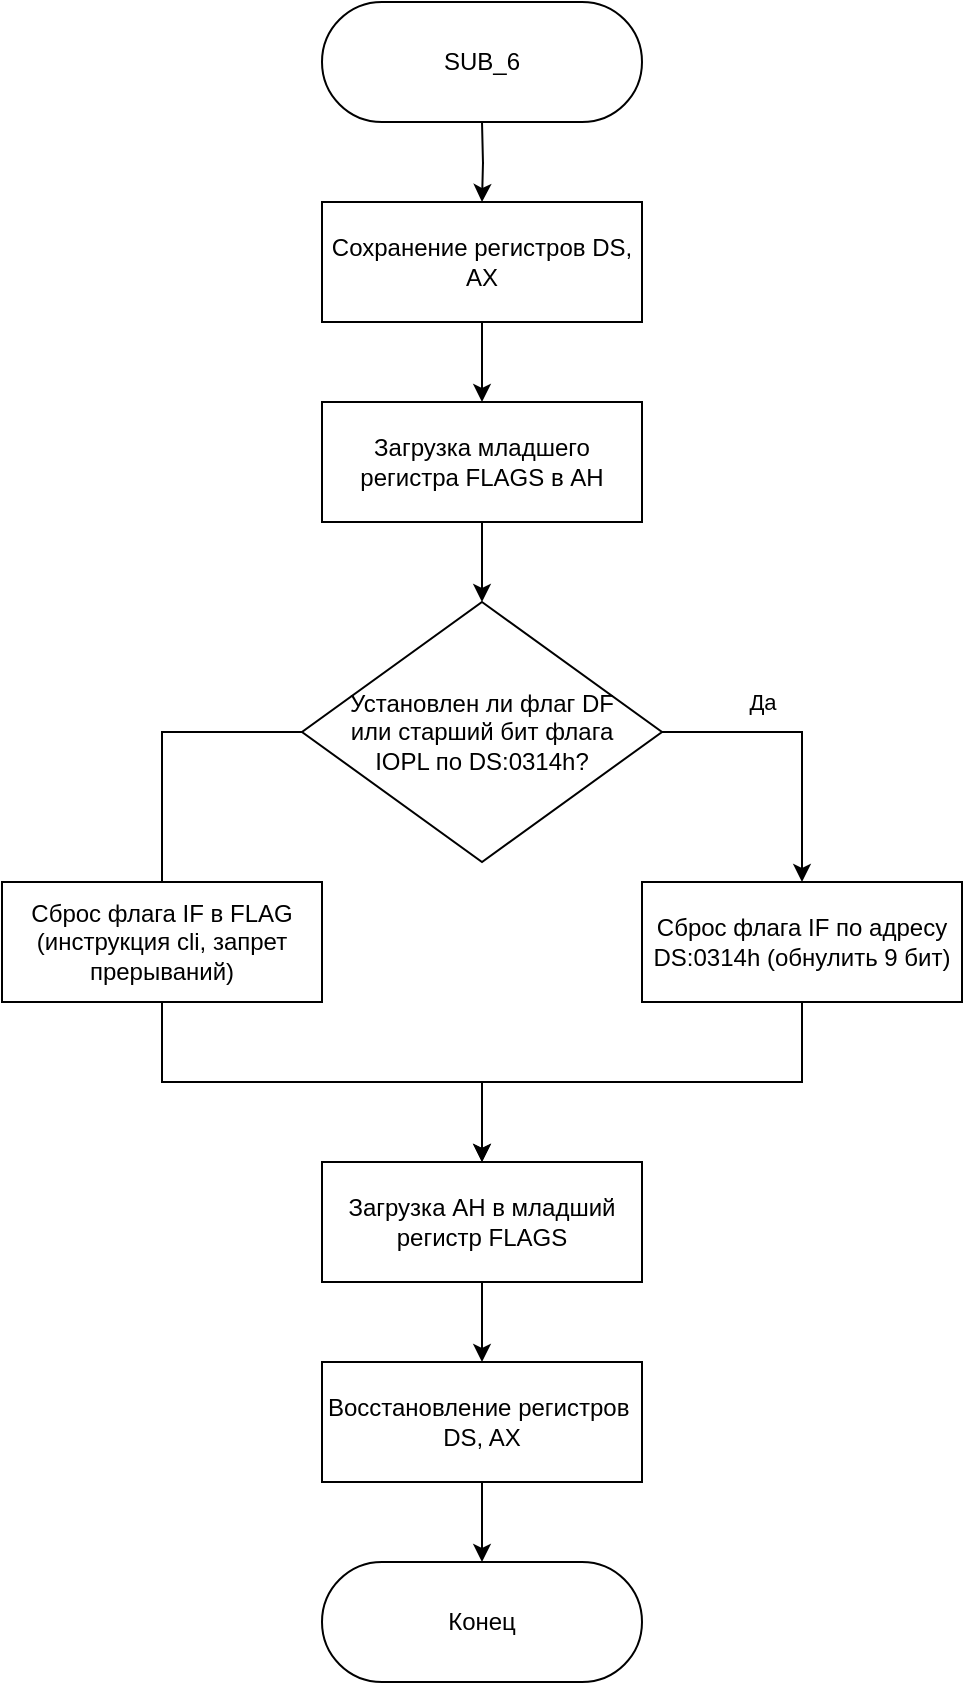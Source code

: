 <mxfile version="20.3.0" type="device" pages="2"><diagram id="C5RBs43oDa-KdzZeNtuy" name="Page-1"><mxGraphModel dx="415" dy="1913" grid="1" gridSize="10" guides="1" tooltips="1" connect="1" arrows="1" fold="1" page="1" pageScale="1" pageWidth="827" pageHeight="1169" math="0" shadow="0"><root><mxCell id="WIyWlLk6GJQsqaUBKTNV-0"/><mxCell id="WIyWlLk6GJQsqaUBKTNV-1" parent="WIyWlLk6GJQsqaUBKTNV-0"/><mxCell id="EZAuC6eTgLDVoPqnHKvW-1" value="" style="edgeStyle=orthogonalEdgeStyle;rounded=0;orthogonalLoop=1;jettySize=auto;html=1;startArrow=none;" parent="WIyWlLk6GJQsqaUBKTNV-1" source="E-MSy-UGujOL5e_dhSYl-1" target="WIyWlLk6GJQsqaUBKTNV-10" edge="1"><mxGeometry relative="1" as="geometry"/></mxCell><mxCell id="E-MSy-UGujOL5e_dhSYl-3" value="" style="edgeStyle=orthogonalEdgeStyle;rounded=0;orthogonalLoop=1;jettySize=auto;html=1;" edge="1" parent="WIyWlLk6GJQsqaUBKTNV-1" source="WIyWlLk6GJQsqaUBKTNV-3" target="E-MSy-UGujOL5e_dhSYl-1"><mxGeometry relative="1" as="geometry"/></mxCell><mxCell id="WIyWlLk6GJQsqaUBKTNV-3" value="Сохранение регистров DS, AX" style="rounded=0;whiteSpace=wrap;html=1;fontSize=12;glass=0;strokeWidth=1;shadow=0;" parent="WIyWlLk6GJQsqaUBKTNV-1" vertex="1"><mxGeometry x="160" y="60" width="160" height="60" as="geometry"/></mxCell><mxCell id="EZAuC6eTgLDVoPqnHKvW-11" value="" style="edgeStyle=orthogonalEdgeStyle;rounded=0;orthogonalLoop=1;jettySize=auto;html=1;" parent="WIyWlLk6GJQsqaUBKTNV-1" source="WIyWlLk6GJQsqaUBKTNV-7" target="EZAuC6eTgLDVoPqnHKvW-9" edge="1"><mxGeometry relative="1" as="geometry"/></mxCell><mxCell id="WIyWlLk6GJQsqaUBKTNV-7" value="Загрузка AH в младший регистр FLAGS" style="rounded=0;whiteSpace=wrap;html=1;fontSize=12;glass=0;strokeWidth=1;shadow=0;" parent="WIyWlLk6GJQsqaUBKTNV-1" vertex="1"><mxGeometry x="160" y="540" width="160" height="60" as="geometry"/></mxCell><mxCell id="EZAuC6eTgLDVoPqnHKvW-4" style="edgeStyle=orthogonalEdgeStyle;rounded=0;orthogonalLoop=1;jettySize=auto;html=1;entryX=0.5;entryY=0;entryDx=0;entryDy=0;" parent="WIyWlLk6GJQsqaUBKTNV-1" source="WIyWlLk6GJQsqaUBKTNV-10" target="E-MSy-UGujOL5e_dhSYl-5" edge="1"><mxGeometry relative="1" as="geometry"><Array as="points"><mxPoint x="80" y="325"/><mxPoint x="80" y="420"/></Array><mxPoint x="80" y="520" as="targetPoint"/></mxGeometry></mxCell><mxCell id="EZAuC6eTgLDVoPqnHKvW-5" style="edgeStyle=orthogonalEdgeStyle;rounded=0;orthogonalLoop=1;jettySize=auto;html=1;entryX=0.5;entryY=0;entryDx=0;entryDy=0;" parent="WIyWlLk6GJQsqaUBKTNV-1" source="WIyWlLk6GJQsqaUBKTNV-10" target="E-MSy-UGujOL5e_dhSYl-4" edge="1"><mxGeometry relative="1" as="geometry"><Array as="points"><mxPoint x="400" y="325"/></Array><mxPoint x="400" y="390" as="targetPoint"/></mxGeometry></mxCell><mxCell id="E-MSy-UGujOL5e_dhSYl-7" value="Да" style="edgeLabel;html=1;align=center;verticalAlign=middle;resizable=0;points=[];" vertex="1" connectable="0" parent="EZAuC6eTgLDVoPqnHKvW-5"><mxGeometry x="-0.107" y="2" relative="1" as="geometry"><mxPoint x="-15" y="-13" as="offset"/></mxGeometry></mxCell><mxCell id="WIyWlLk6GJQsqaUBKTNV-10" value="Установлен ли флаг DF&lt;br&gt;или старший бит флага IOPL по DS:0314h?" style="rhombus;whiteSpace=wrap;html=1;shadow=0;fontFamily=Helvetica;fontSize=12;align=center;strokeWidth=1;spacing=14;spacingTop=0;spacingLeft=0;" parent="WIyWlLk6GJQsqaUBKTNV-1" vertex="1"><mxGeometry x="150" y="260" width="180" height="130" as="geometry"/></mxCell><mxCell id="bQ0sQd1bsR_GkZ_egoyR-6" value="" style="edgeStyle=orthogonalEdgeStyle;rounded=0;orthogonalLoop=1;jettySize=auto;html=1;fontFamily=Helvetica;fontSize=12;fontColor=default;" parent="WIyWlLk6GJQsqaUBKTNV-1" edge="1"><mxGeometry relative="1" as="geometry"><mxPoint x="240" y="20" as="sourcePoint"/><mxPoint x="240" y="60" as="targetPoint"/></mxGeometry></mxCell><mxCell id="EZAuC6eTgLDVoPqnHKvW-7" style="edgeStyle=orthogonalEdgeStyle;rounded=0;orthogonalLoop=1;jettySize=auto;html=1;exitX=0.5;exitY=1;exitDx=0;exitDy=0;" parent="WIyWlLk6GJQsqaUBKTNV-1" source="E-MSy-UGujOL5e_dhSYl-4" edge="1"><mxGeometry relative="1" as="geometry"><Array as="points"><mxPoint x="400" y="500"/><mxPoint x="240" y="500"/></Array><mxPoint x="400" y="580" as="sourcePoint"/><mxPoint x="240" y="540" as="targetPoint"/></mxGeometry></mxCell><mxCell id="EZAuC6eTgLDVoPqnHKvW-13" value="" style="edgeStyle=orthogonalEdgeStyle;rounded=0;orthogonalLoop=1;jettySize=auto;html=1;" parent="WIyWlLk6GJQsqaUBKTNV-1" source="EZAuC6eTgLDVoPqnHKvW-9" target="EZAuC6eTgLDVoPqnHKvW-12" edge="1"><mxGeometry relative="1" as="geometry"/></mxCell><mxCell id="EZAuC6eTgLDVoPqnHKvW-9" value="Восстановление регистров&amp;nbsp;&lt;br&gt;DS, AX" style="rounded=0;whiteSpace=wrap;html=1;fontSize=12;glass=0;strokeWidth=1;shadow=0;" parent="WIyWlLk6GJQsqaUBKTNV-1" vertex="1"><mxGeometry x="160" y="640" width="160" height="60" as="geometry"/></mxCell><mxCell id="EZAuC6eTgLDVoPqnHKvW-12" value="Конец" style="rounded=1;whiteSpace=wrap;html=1;arcSize=50;" parent="WIyWlLk6GJQsqaUBKTNV-1" vertex="1"><mxGeometry x="160" y="740" width="160" height="60" as="geometry"/></mxCell><mxCell id="E-MSy-UGujOL5e_dhSYl-0" value="SUB_6" style="rounded=1;whiteSpace=wrap;html=1;arcSize=50;" vertex="1" parent="WIyWlLk6GJQsqaUBKTNV-1"><mxGeometry x="160" y="-40" width="160" height="60" as="geometry"/></mxCell><mxCell id="E-MSy-UGujOL5e_dhSYl-1" value="Загрузка младшего регистра FLAGS в AH" style="rounded=0;whiteSpace=wrap;html=1;fontSize=12;glass=0;strokeWidth=1;shadow=0;" vertex="1" parent="WIyWlLk6GJQsqaUBKTNV-1"><mxGeometry x="160" y="160" width="160" height="60" as="geometry"/></mxCell><mxCell id="E-MSy-UGujOL5e_dhSYl-4" value="Сброс флага IF по адресу DS:0314h (обнулить 9 бит)" style="rounded=0;whiteSpace=wrap;html=1;fontSize=12;glass=0;strokeWidth=1;shadow=0;" vertex="1" parent="WIyWlLk6GJQsqaUBKTNV-1"><mxGeometry x="320" y="400" width="160" height="60" as="geometry"/></mxCell><mxCell id="E-MSy-UGujOL5e_dhSYl-6" style="edgeStyle=orthogonalEdgeStyle;rounded=0;orthogonalLoop=1;jettySize=auto;html=1;entryX=0.5;entryY=0;entryDx=0;entryDy=0;" edge="1" parent="WIyWlLk6GJQsqaUBKTNV-1" source="E-MSy-UGujOL5e_dhSYl-5" target="WIyWlLk6GJQsqaUBKTNV-7"><mxGeometry relative="1" as="geometry"/></mxCell><mxCell id="E-MSy-UGujOL5e_dhSYl-5" value="Сброс флага IF в FLAG (инструкция cli, запрет прерываний)" style="rounded=0;whiteSpace=wrap;html=1;fontSize=12;glass=0;strokeWidth=1;shadow=0;" vertex="1" parent="WIyWlLk6GJQsqaUBKTNV-1"><mxGeometry y="400" width="160" height="60" as="geometry"/></mxCell></root></mxGraphModel></diagram><diagram id="_Q5rYdD9i_4B9uiYx5bX" name="Страница 2"><mxGraphModel dx="415" dy="750" grid="1" gridSize="10" guides="1" tooltips="1" connect="1" arrows="1" fold="1" page="1" pageScale="1" pageWidth="827" pageHeight="1169" math="0" shadow="0"><root><mxCell id="0"/><mxCell id="1" parent="0"/></root></mxGraphModel></diagram></mxfile>